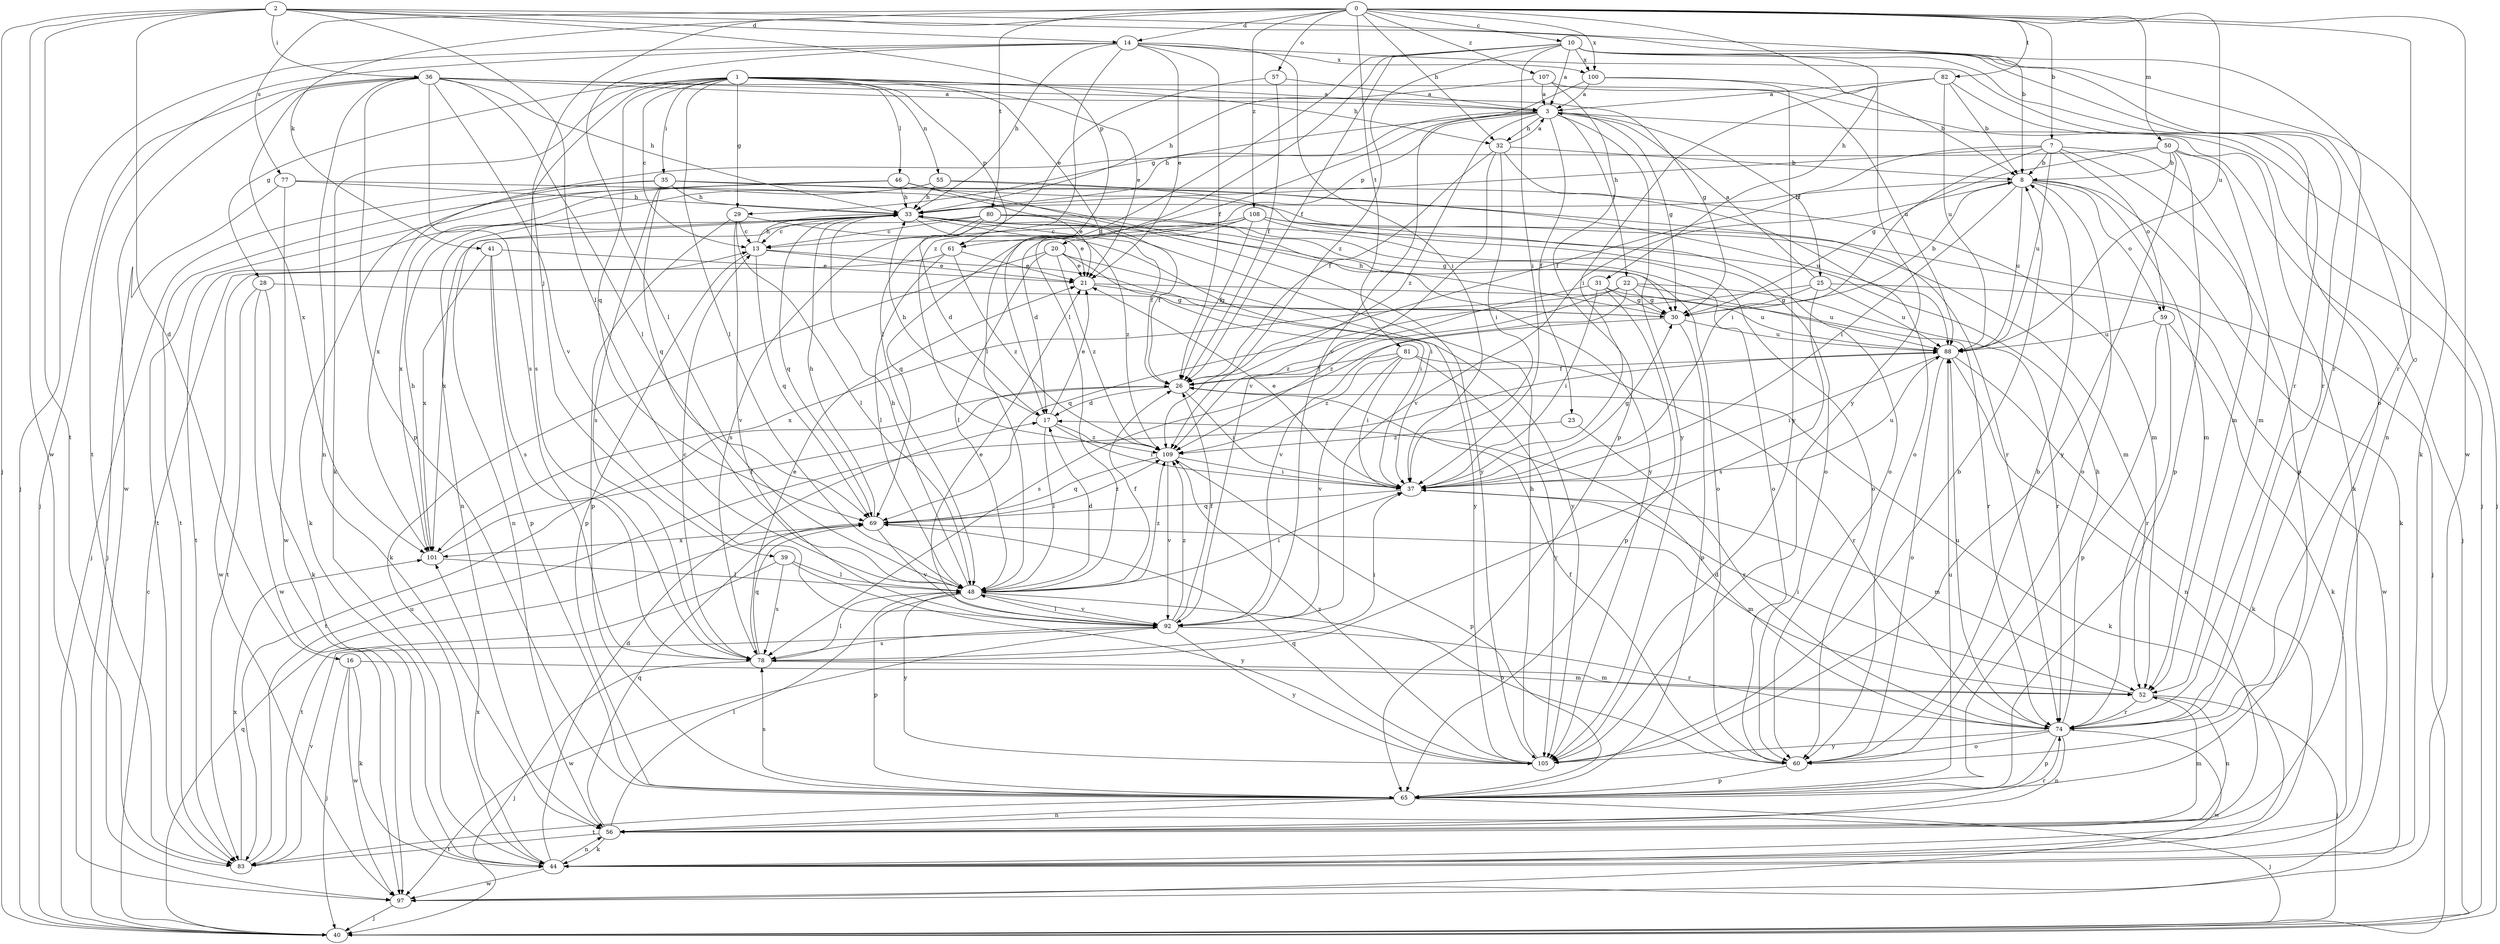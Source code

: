 strict digraph  {
0;
1;
2;
3;
7;
8;
10;
13;
14;
16;
17;
20;
21;
22;
23;
25;
26;
28;
29;
30;
31;
32;
33;
35;
36;
37;
39;
40;
41;
44;
46;
48;
50;
52;
55;
56;
57;
59;
60;
61;
65;
69;
74;
77;
78;
80;
81;
82;
83;
88;
92;
97;
100;
101;
105;
107;
108;
109;
0 -> 7  [label=b];
0 -> 10  [label=c];
0 -> 14  [label=d];
0 -> 31  [label=h];
0 -> 32  [label=h];
0 -> 39  [label=j];
0 -> 41  [label=k];
0 -> 50  [label=m];
0 -> 57  [label=o];
0 -> 74  [label=r];
0 -> 77  [label=s];
0 -> 80  [label=t];
0 -> 81  [label=t];
0 -> 82  [label=t];
0 -> 88  [label=u];
0 -> 97  [label=w];
0 -> 100  [label=x];
0 -> 107  [label=z];
0 -> 108  [label=z];
1 -> 3  [label=a];
1 -> 13  [label=c];
1 -> 20  [label=e];
1 -> 21  [label=e];
1 -> 28  [label=g];
1 -> 29  [label=g];
1 -> 32  [label=h];
1 -> 35  [label=i];
1 -> 44  [label=k];
1 -> 46  [label=l];
1 -> 48  [label=l];
1 -> 55  [label=n];
1 -> 61  [label=p];
1 -> 69  [label=q];
1 -> 78  [label=s];
2 -> 8  [label=b];
2 -> 14  [label=d];
2 -> 16  [label=d];
2 -> 36  [label=i];
2 -> 40  [label=j];
2 -> 48  [label=l];
2 -> 61  [label=p];
2 -> 74  [label=r];
2 -> 83  [label=t];
2 -> 97  [label=w];
3 -> 22  [label=f];
3 -> 23  [label=f];
3 -> 25  [label=f];
3 -> 29  [label=g];
3 -> 30  [label=g];
3 -> 32  [label=h];
3 -> 33  [label=h];
3 -> 44  [label=k];
3 -> 48  [label=l];
3 -> 61  [label=p];
3 -> 105  [label=y];
3 -> 109  [label=z];
7 -> 8  [label=b];
7 -> 26  [label=f];
7 -> 33  [label=h];
7 -> 37  [label=i];
7 -> 52  [label=m];
7 -> 59  [label=o];
7 -> 65  [label=p];
7 -> 88  [label=u];
8 -> 33  [label=h];
8 -> 37  [label=i];
8 -> 44  [label=k];
8 -> 52  [label=m];
8 -> 59  [label=o];
8 -> 60  [label=o];
8 -> 88  [label=u];
8 -> 92  [label=v];
10 -> 3  [label=a];
10 -> 17  [label=d];
10 -> 26  [label=f];
10 -> 37  [label=i];
10 -> 44  [label=k];
10 -> 48  [label=l];
10 -> 56  [label=n];
10 -> 60  [label=o];
10 -> 74  [label=r];
10 -> 100  [label=x];
10 -> 105  [label=y];
10 -> 109  [label=z];
13 -> 21  [label=e];
13 -> 33  [label=h];
13 -> 65  [label=p];
13 -> 69  [label=q];
13 -> 105  [label=y];
14 -> 21  [label=e];
14 -> 26  [label=f];
14 -> 33  [label=h];
14 -> 37  [label=i];
14 -> 40  [label=j];
14 -> 48  [label=l];
14 -> 74  [label=r];
14 -> 83  [label=t];
14 -> 100  [label=x];
14 -> 109  [label=z];
16 -> 40  [label=j];
16 -> 44  [label=k];
16 -> 52  [label=m];
16 -> 97  [label=w];
17 -> 21  [label=e];
17 -> 33  [label=h];
17 -> 37  [label=i];
17 -> 48  [label=l];
17 -> 109  [label=z];
20 -> 21  [label=e];
20 -> 37  [label=i];
20 -> 44  [label=k];
20 -> 48  [label=l];
20 -> 105  [label=y];
20 -> 109  [label=z];
21 -> 30  [label=g];
21 -> 74  [label=r];
22 -> 30  [label=g];
22 -> 74  [label=r];
22 -> 88  [label=u];
22 -> 92  [label=v];
22 -> 101  [label=x];
22 -> 109  [label=z];
23 -> 74  [label=r];
23 -> 109  [label=z];
25 -> 3  [label=a];
25 -> 30  [label=g];
25 -> 69  [label=q];
25 -> 78  [label=s];
25 -> 88  [label=u];
25 -> 97  [label=w];
26 -> 17  [label=d];
26 -> 37  [label=i];
26 -> 44  [label=k];
26 -> 83  [label=t];
28 -> 30  [label=g];
28 -> 44  [label=k];
28 -> 83  [label=t];
28 -> 97  [label=w];
29 -> 13  [label=c];
29 -> 37  [label=i];
29 -> 48  [label=l];
29 -> 65  [label=p];
29 -> 92  [label=v];
30 -> 8  [label=b];
30 -> 33  [label=h];
30 -> 65  [label=p];
30 -> 78  [label=s];
30 -> 88  [label=u];
31 -> 30  [label=g];
31 -> 37  [label=i];
31 -> 65  [label=p];
31 -> 88  [label=u];
31 -> 109  [label=z];
32 -> 3  [label=a];
32 -> 8  [label=b];
32 -> 26  [label=f];
32 -> 37  [label=i];
32 -> 60  [label=o];
32 -> 92  [label=v];
33 -> 13  [label=c];
33 -> 21  [label=e];
33 -> 26  [label=f];
33 -> 56  [label=n];
33 -> 60  [label=o];
33 -> 69  [label=q];
33 -> 83  [label=t];
33 -> 109  [label=z];
35 -> 33  [label=h];
35 -> 40  [label=j];
35 -> 44  [label=k];
35 -> 52  [label=m];
35 -> 60  [label=o];
35 -> 69  [label=q];
35 -> 74  [label=r];
35 -> 78  [label=s];
36 -> 3  [label=a];
36 -> 30  [label=g];
36 -> 33  [label=h];
36 -> 40  [label=j];
36 -> 48  [label=l];
36 -> 56  [label=n];
36 -> 65  [label=p];
36 -> 78  [label=s];
36 -> 88  [label=u];
36 -> 92  [label=v];
36 -> 97  [label=w];
36 -> 101  [label=x];
37 -> 21  [label=e];
37 -> 30  [label=g];
37 -> 52  [label=m];
37 -> 69  [label=q];
37 -> 88  [label=u];
39 -> 48  [label=l];
39 -> 78  [label=s];
39 -> 83  [label=t];
39 -> 105  [label=y];
40 -> 13  [label=c];
40 -> 69  [label=q];
41 -> 21  [label=e];
41 -> 65  [label=p];
41 -> 78  [label=s];
41 -> 101  [label=x];
44 -> 17  [label=d];
44 -> 56  [label=n];
44 -> 97  [label=w];
44 -> 101  [label=x];
46 -> 21  [label=e];
46 -> 33  [label=h];
46 -> 83  [label=t];
46 -> 101  [label=x];
46 -> 105  [label=y];
48 -> 17  [label=d];
48 -> 26  [label=f];
48 -> 33  [label=h];
48 -> 37  [label=i];
48 -> 60  [label=o];
48 -> 65  [label=p];
48 -> 92  [label=v];
48 -> 105  [label=y];
48 -> 109  [label=z];
50 -> 8  [label=b];
50 -> 30  [label=g];
50 -> 40  [label=j];
50 -> 52  [label=m];
50 -> 65  [label=p];
50 -> 101  [label=x];
50 -> 105  [label=y];
52 -> 37  [label=i];
52 -> 40  [label=j];
52 -> 56  [label=n];
52 -> 74  [label=r];
55 -> 33  [label=h];
55 -> 56  [label=n];
55 -> 60  [label=o];
55 -> 83  [label=t];
55 -> 88  [label=u];
56 -> 44  [label=k];
56 -> 48  [label=l];
56 -> 52  [label=m];
56 -> 69  [label=q];
56 -> 74  [label=r];
56 -> 83  [label=t];
57 -> 3  [label=a];
57 -> 26  [label=f];
57 -> 48  [label=l];
59 -> 44  [label=k];
59 -> 65  [label=p];
59 -> 74  [label=r];
59 -> 88  [label=u];
60 -> 8  [label=b];
60 -> 26  [label=f];
60 -> 65  [label=p];
61 -> 21  [label=e];
61 -> 48  [label=l];
61 -> 97  [label=w];
61 -> 109  [label=z];
65 -> 40  [label=j];
65 -> 56  [label=n];
65 -> 78  [label=s];
65 -> 83  [label=t];
65 -> 88  [label=u];
69 -> 33  [label=h];
69 -> 52  [label=m];
69 -> 92  [label=v];
69 -> 101  [label=x];
69 -> 109  [label=z];
74 -> 17  [label=d];
74 -> 33  [label=h];
74 -> 56  [label=n];
74 -> 60  [label=o];
74 -> 65  [label=p];
74 -> 88  [label=u];
74 -> 97  [label=w];
74 -> 105  [label=y];
77 -> 33  [label=h];
77 -> 40  [label=j];
77 -> 97  [label=w];
77 -> 105  [label=y];
78 -> 13  [label=c];
78 -> 21  [label=e];
78 -> 37  [label=i];
78 -> 40  [label=j];
78 -> 48  [label=l];
78 -> 52  [label=m];
78 -> 69  [label=q];
80 -> 13  [label=c];
80 -> 17  [label=d];
80 -> 26  [label=f];
80 -> 30  [label=g];
80 -> 60  [label=o];
80 -> 78  [label=s];
80 -> 101  [label=x];
81 -> 26  [label=f];
81 -> 37  [label=i];
81 -> 74  [label=r];
81 -> 92  [label=v];
81 -> 105  [label=y];
81 -> 109  [label=z];
82 -> 3  [label=a];
82 -> 8  [label=b];
82 -> 37  [label=i];
82 -> 40  [label=j];
82 -> 88  [label=u];
83 -> 88  [label=u];
83 -> 92  [label=v];
83 -> 101  [label=x];
88 -> 26  [label=f];
88 -> 37  [label=i];
88 -> 44  [label=k];
88 -> 56  [label=n];
88 -> 60  [label=o];
92 -> 21  [label=e];
92 -> 26  [label=f];
92 -> 48  [label=l];
92 -> 74  [label=r];
92 -> 78  [label=s];
92 -> 97  [label=w];
92 -> 105  [label=y];
92 -> 109  [label=z];
97 -> 40  [label=j];
100 -> 3  [label=a];
100 -> 8  [label=b];
100 -> 92  [label=v];
100 -> 105  [label=y];
101 -> 26  [label=f];
101 -> 33  [label=h];
101 -> 48  [label=l];
105 -> 8  [label=b];
105 -> 33  [label=h];
105 -> 69  [label=q];
105 -> 109  [label=z];
107 -> 3  [label=a];
107 -> 33  [label=h];
107 -> 40  [label=j];
107 -> 65  [label=p];
108 -> 13  [label=c];
108 -> 17  [label=d];
108 -> 26  [label=f];
108 -> 40  [label=j];
108 -> 52  [label=m];
108 -> 60  [label=o];
108 -> 69  [label=q];
109 -> 37  [label=i];
109 -> 65  [label=p];
109 -> 69  [label=q];
109 -> 92  [label=v];
}
